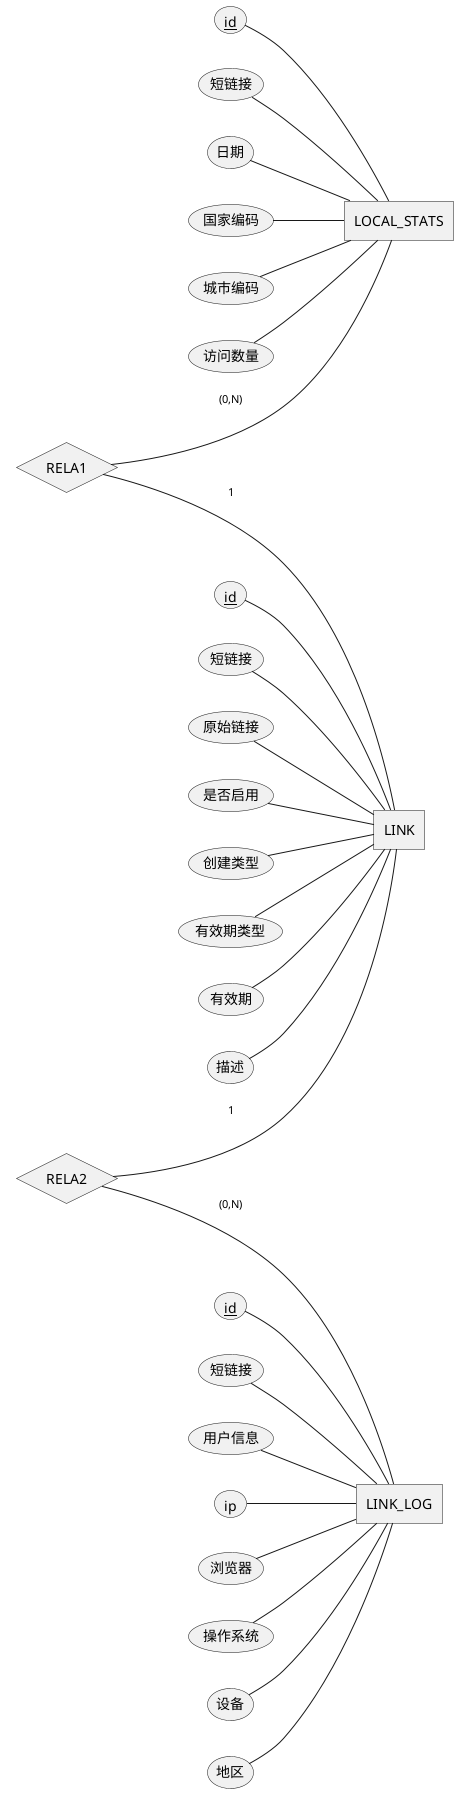 @startchen
left to right direction

'地区访问统计
entity LOCAL_STATS {
  id <<key>>
  短链接
  日期
  国家编码
  城市编码
  访问数量
}
'短链
entity LINK {
  id <<key>>
  短链接
  原始链接
  是否启用
  创建类型
  有效期类型
  有效期
  描述
}
'访问日志
entity LINK_LOG {
  id <<key>>
  短链接
  用户信息
  ip
  浏览器
  操作系统
  设备
  地区
}

relationship RELA1 {
}
relationship RELA2 {
}

RELA1 -(0,N)- LOCAL_STATS
RELA1 -1- LINK

RELA2 -(0,N)- LINK_LOG
RELA2 -1- LINK

@endchen